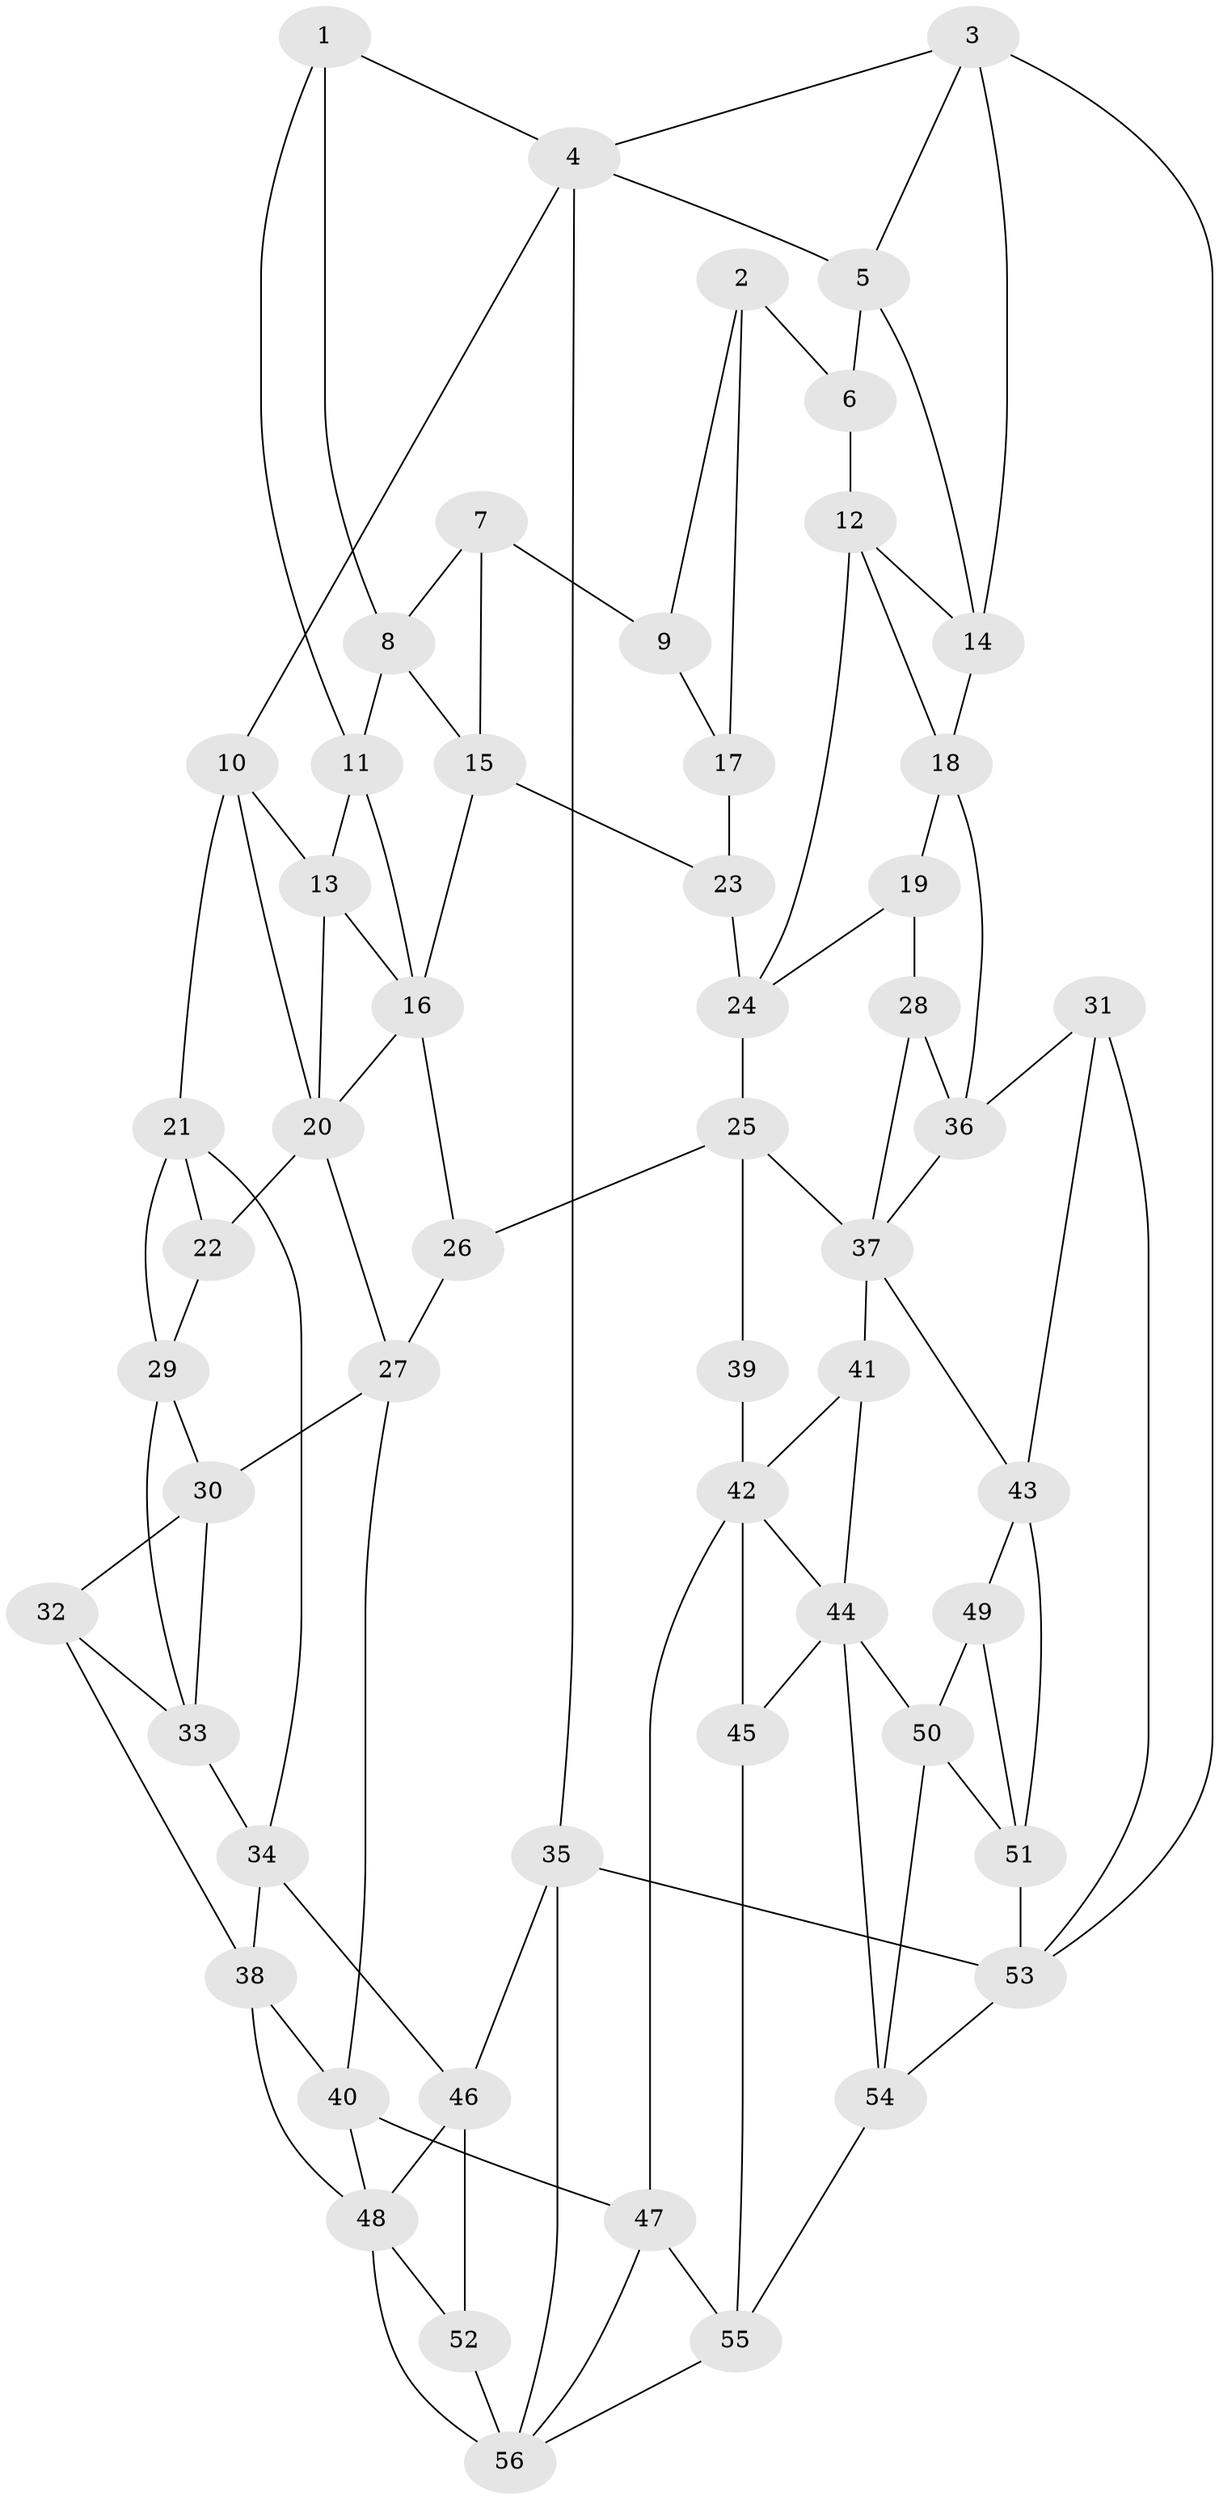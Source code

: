 // original degree distribution, {3: 0.014285714285714285, 5: 0.5428571428571428, 4: 0.22857142857142856, 6: 0.21428571428571427}
// Generated by graph-tools (version 1.1) at 2025/38/03/04/25 23:38:20]
// undirected, 56 vertices, 107 edges
graph export_dot {
  node [color=gray90,style=filled];
  1;
  2;
  3;
  4;
  5;
  6;
  7;
  8;
  9;
  10;
  11;
  12;
  13;
  14;
  15;
  16;
  17;
  18;
  19;
  20;
  21;
  22;
  23;
  24;
  25;
  26;
  27;
  28;
  29;
  30;
  31;
  32;
  33;
  34;
  35;
  36;
  37;
  38;
  39;
  40;
  41;
  42;
  43;
  44;
  45;
  46;
  47;
  48;
  49;
  50;
  51;
  52;
  53;
  54;
  55;
  56;
  1 -- 4 [weight=1.0];
  1 -- 8 [weight=1.0];
  1 -- 11 [weight=1.0];
  2 -- 6 [weight=1.0];
  2 -- 9 [weight=1.0];
  2 -- 17 [weight=1.0];
  3 -- 4 [weight=1.0];
  3 -- 5 [weight=1.0];
  3 -- 14 [weight=1.0];
  3 -- 53 [weight=1.0];
  4 -- 5 [weight=1.0];
  4 -- 10 [weight=1.0];
  4 -- 35 [weight=1.0];
  5 -- 6 [weight=2.0];
  5 -- 14 [weight=1.0];
  6 -- 12 [weight=1.0];
  7 -- 8 [weight=1.0];
  7 -- 9 [weight=2.0];
  7 -- 15 [weight=1.0];
  8 -- 11 [weight=1.0];
  8 -- 15 [weight=1.0];
  9 -- 17 [weight=1.0];
  10 -- 13 [weight=1.0];
  10 -- 20 [weight=1.0];
  10 -- 21 [weight=1.0];
  11 -- 13 [weight=1.0];
  11 -- 16 [weight=1.0];
  12 -- 14 [weight=1.0];
  12 -- 18 [weight=1.0];
  12 -- 24 [weight=1.0];
  13 -- 16 [weight=1.0];
  13 -- 20 [weight=1.0];
  14 -- 18 [weight=1.0];
  15 -- 16 [weight=1.0];
  15 -- 23 [weight=1.0];
  16 -- 20 [weight=1.0];
  16 -- 26 [weight=1.0];
  17 -- 23 [weight=2.0];
  18 -- 19 [weight=1.0];
  18 -- 36 [weight=1.0];
  19 -- 24 [weight=1.0];
  19 -- 28 [weight=1.0];
  20 -- 22 [weight=2.0];
  20 -- 27 [weight=1.0];
  21 -- 22 [weight=1.0];
  21 -- 29 [weight=1.0];
  21 -- 34 [weight=1.0];
  22 -- 29 [weight=1.0];
  23 -- 24 [weight=2.0];
  24 -- 25 [weight=1.0];
  25 -- 26 [weight=1.0];
  25 -- 37 [weight=1.0];
  25 -- 39 [weight=1.0];
  26 -- 27 [weight=1.0];
  27 -- 30 [weight=1.0];
  27 -- 40 [weight=1.0];
  28 -- 36 [weight=2.0];
  28 -- 37 [weight=1.0];
  29 -- 30 [weight=1.0];
  29 -- 33 [weight=1.0];
  30 -- 32 [weight=1.0];
  30 -- 33 [weight=1.0];
  31 -- 36 [weight=1.0];
  31 -- 43 [weight=1.0];
  31 -- 53 [weight=1.0];
  32 -- 33 [weight=1.0];
  32 -- 38 [weight=2.0];
  33 -- 34 [weight=1.0];
  34 -- 38 [weight=1.0];
  34 -- 46 [weight=1.0];
  35 -- 46 [weight=1.0];
  35 -- 53 [weight=1.0];
  35 -- 56 [weight=1.0];
  36 -- 37 [weight=1.0];
  37 -- 41 [weight=1.0];
  37 -- 43 [weight=1.0];
  38 -- 40 [weight=1.0];
  38 -- 48 [weight=1.0];
  39 -- 42 [weight=2.0];
  40 -- 47 [weight=1.0];
  40 -- 48 [weight=1.0];
  41 -- 42 [weight=1.0];
  41 -- 44 [weight=1.0];
  42 -- 44 [weight=1.0];
  42 -- 45 [weight=1.0];
  42 -- 47 [weight=1.0];
  43 -- 49 [weight=1.0];
  43 -- 51 [weight=1.0];
  44 -- 45 [weight=1.0];
  44 -- 50 [weight=2.0];
  44 -- 54 [weight=1.0];
  45 -- 55 [weight=1.0];
  46 -- 48 [weight=1.0];
  46 -- 52 [weight=1.0];
  47 -- 55 [weight=1.0];
  47 -- 56 [weight=1.0];
  48 -- 52 [weight=1.0];
  48 -- 56 [weight=1.0];
  49 -- 50 [weight=2.0];
  49 -- 51 [weight=1.0];
  50 -- 51 [weight=1.0];
  50 -- 54 [weight=1.0];
  51 -- 53 [weight=1.0];
  52 -- 56 [weight=2.0];
  53 -- 54 [weight=1.0];
  54 -- 55 [weight=1.0];
  55 -- 56 [weight=1.0];
}
